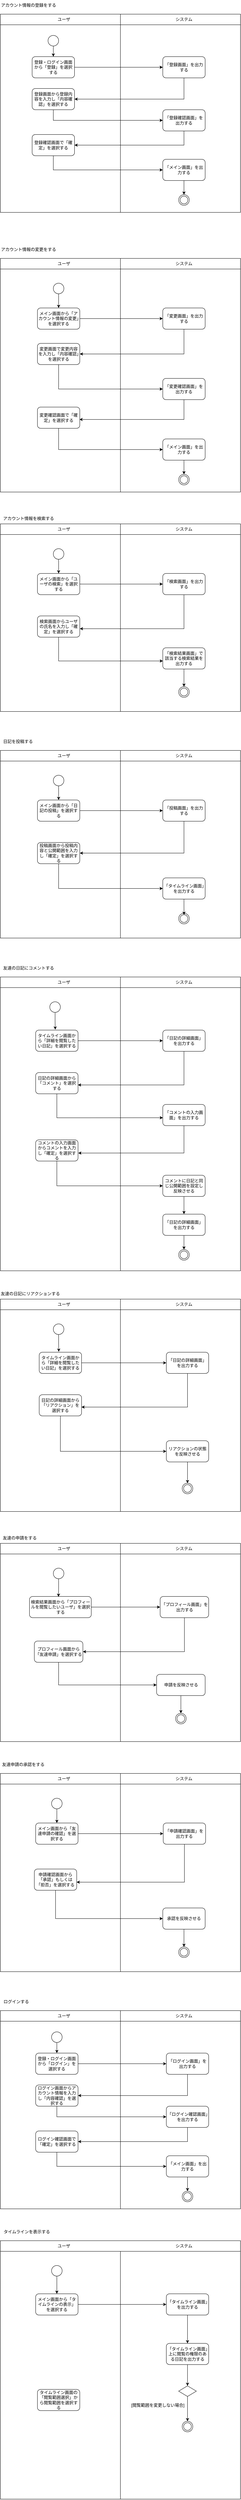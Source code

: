 <mxfile version="22.1.3" type="device">
  <diagram name="ページ1" id="g5oPfI_E8FbVeNWgNm9A">
    <mxGraphModel dx="877" dy="401" grid="1" gridSize="10" guides="1" tooltips="1" connect="1" arrows="1" fold="1" page="1" pageScale="1" pageWidth="827" pageHeight="1169" math="0" shadow="0">
      <root>
        <mxCell id="0" />
        <mxCell id="1" parent="0" />
        <mxCell id="PSyO6vEXMuGOaRVYGU7c-1" value="アカウント情報の登録をする" style="text;html=1;strokeColor=none;fillColor=none;align=center;verticalAlign=middle;whiteSpace=wrap;rounded=0;" parent="1" vertex="1">
          <mxGeometry x="40" y="40" width="160" height="30" as="geometry" />
        </mxCell>
        <mxCell id="PSyO6vEXMuGOaRVYGU7c-2" value="" style="rounded=0;whiteSpace=wrap;html=1;" parent="1" vertex="1">
          <mxGeometry x="40" y="80" width="680" height="560" as="geometry" />
        </mxCell>
        <mxCell id="PSyO6vEXMuGOaRVYGU7c-6" value="" style="rounded=0;whiteSpace=wrap;html=1;" parent="1" vertex="1">
          <mxGeometry x="40" y="80" width="680" height="30" as="geometry" />
        </mxCell>
        <mxCell id="PSyO6vEXMuGOaRVYGU7c-4" value="" style="endArrow=none;html=1;rounded=0;entryX=0.5;entryY=0;entryDx=0;entryDy=0;exitX=0.5;exitY=1;exitDx=0;exitDy=0;" parent="1" source="PSyO6vEXMuGOaRVYGU7c-2" target="PSyO6vEXMuGOaRVYGU7c-2" edge="1">
          <mxGeometry width="50" height="50" relative="1" as="geometry">
            <mxPoint x="360" y="330" as="sourcePoint" />
            <mxPoint x="410" y="280" as="targetPoint" />
          </mxGeometry>
        </mxCell>
        <mxCell id="PSyO6vEXMuGOaRVYGU7c-7" value="ユーザ" style="text;html=1;strokeColor=none;fillColor=none;align=center;verticalAlign=middle;whiteSpace=wrap;rounded=0;" parent="1" vertex="1">
          <mxGeometry x="190" y="80" width="60" height="30" as="geometry" />
        </mxCell>
        <mxCell id="PSyO6vEXMuGOaRVYGU7c-8" value="システム" style="text;html=1;strokeColor=none;fillColor=none;align=center;verticalAlign=middle;whiteSpace=wrap;rounded=0;" parent="1" vertex="1">
          <mxGeometry x="530" y="80" width="60" height="30" as="geometry" />
        </mxCell>
        <mxCell id="PSyO6vEXMuGOaRVYGU7c-11" style="edgeStyle=orthogonalEdgeStyle;rounded=0;orthogonalLoop=1;jettySize=auto;html=1;exitX=0.5;exitY=1;exitDx=0;exitDy=0;" parent="1" source="PSyO6vEXMuGOaRVYGU7c-9" target="PSyO6vEXMuGOaRVYGU7c-10" edge="1">
          <mxGeometry relative="1" as="geometry" />
        </mxCell>
        <mxCell id="PSyO6vEXMuGOaRVYGU7c-9" value="" style="ellipse;whiteSpace=wrap;html=1;aspect=fixed;" parent="1" vertex="1">
          <mxGeometry x="175" y="140" width="30" height="30" as="geometry" />
        </mxCell>
        <mxCell id="PSyO6vEXMuGOaRVYGU7c-14" style="edgeStyle=orthogonalEdgeStyle;rounded=0;orthogonalLoop=1;jettySize=auto;html=1;exitX=1;exitY=0.5;exitDx=0;exitDy=0;" parent="1" source="PSyO6vEXMuGOaRVYGU7c-10" target="PSyO6vEXMuGOaRVYGU7c-13" edge="1">
          <mxGeometry relative="1" as="geometry" />
        </mxCell>
        <mxCell id="PSyO6vEXMuGOaRVYGU7c-10" value="登録・ログイン画面から「登録」を選択する" style="rounded=1;whiteSpace=wrap;html=1;" parent="1" vertex="1">
          <mxGeometry x="130" y="200" width="120" height="60" as="geometry" />
        </mxCell>
        <mxCell id="PSyO6vEXMuGOaRVYGU7c-16" style="edgeStyle=orthogonalEdgeStyle;rounded=0;orthogonalLoop=1;jettySize=auto;html=1;exitX=0.5;exitY=1;exitDx=0;exitDy=0;entryX=1;entryY=0.5;entryDx=0;entryDy=0;" parent="1" source="PSyO6vEXMuGOaRVYGU7c-13" target="PSyO6vEXMuGOaRVYGU7c-15" edge="1">
          <mxGeometry relative="1" as="geometry" />
        </mxCell>
        <mxCell id="PSyO6vEXMuGOaRVYGU7c-13" value="「登録画面」を出力する" style="rounded=1;whiteSpace=wrap;html=1;" parent="1" vertex="1">
          <mxGeometry x="500" y="200" width="120" height="60" as="geometry" />
        </mxCell>
        <mxCell id="PSyO6vEXMuGOaRVYGU7c-18" style="edgeStyle=orthogonalEdgeStyle;rounded=0;orthogonalLoop=1;jettySize=auto;html=1;exitX=0.5;exitY=1;exitDx=0;exitDy=0;" parent="1" source="PSyO6vEXMuGOaRVYGU7c-15" target="PSyO6vEXMuGOaRVYGU7c-17" edge="1">
          <mxGeometry relative="1" as="geometry" />
        </mxCell>
        <mxCell id="PSyO6vEXMuGOaRVYGU7c-15" value="登録画面から登録内容を入力し「内容確認」を選択する" style="rounded=1;whiteSpace=wrap;html=1;" parent="1" vertex="1">
          <mxGeometry x="130" y="290" width="120" height="60" as="geometry" />
        </mxCell>
        <mxCell id="PSyO6vEXMuGOaRVYGU7c-20" style="edgeStyle=orthogonalEdgeStyle;rounded=0;orthogonalLoop=1;jettySize=auto;html=1;exitX=0.5;exitY=1;exitDx=0;exitDy=0;entryX=1;entryY=0.5;entryDx=0;entryDy=0;" parent="1" source="PSyO6vEXMuGOaRVYGU7c-17" target="PSyO6vEXMuGOaRVYGU7c-19" edge="1">
          <mxGeometry relative="1" as="geometry" />
        </mxCell>
        <mxCell id="PSyO6vEXMuGOaRVYGU7c-17" value="「登録確認画面」を出力する" style="rounded=1;whiteSpace=wrap;html=1;" parent="1" vertex="1">
          <mxGeometry x="500" y="350" width="120" height="60" as="geometry" />
        </mxCell>
        <mxCell id="PSyO6vEXMuGOaRVYGU7c-22" style="edgeStyle=orthogonalEdgeStyle;rounded=0;orthogonalLoop=1;jettySize=auto;html=1;exitX=0.5;exitY=1;exitDx=0;exitDy=0;entryX=0;entryY=0.5;entryDx=0;entryDy=0;" parent="1" source="PSyO6vEXMuGOaRVYGU7c-19" target="PSyO6vEXMuGOaRVYGU7c-21" edge="1">
          <mxGeometry relative="1" as="geometry" />
        </mxCell>
        <mxCell id="PSyO6vEXMuGOaRVYGU7c-19" value="登録確認画面で「確定」を選択する" style="rounded=1;whiteSpace=wrap;html=1;" parent="1" vertex="1">
          <mxGeometry x="130" y="420" width="120" height="60" as="geometry" />
        </mxCell>
        <mxCell id="PSyO6vEXMuGOaRVYGU7c-50" style="edgeStyle=orthogonalEdgeStyle;rounded=0;orthogonalLoop=1;jettySize=auto;html=1;exitX=0.5;exitY=1;exitDx=0;exitDy=0;" parent="1" source="PSyO6vEXMuGOaRVYGU7c-21" target="PSyO6vEXMuGOaRVYGU7c-49" edge="1">
          <mxGeometry relative="1" as="geometry" />
        </mxCell>
        <mxCell id="PSyO6vEXMuGOaRVYGU7c-21" value="「メイン画面」を出力する" style="rounded=1;whiteSpace=wrap;html=1;" parent="1" vertex="1">
          <mxGeometry x="500" y="490" width="120" height="60" as="geometry" />
        </mxCell>
        <mxCell id="PSyO6vEXMuGOaRVYGU7c-23" value="アカウント情報の変更をする" style="text;html=1;strokeColor=none;fillColor=none;align=center;verticalAlign=middle;whiteSpace=wrap;rounded=0;" parent="1" vertex="1">
          <mxGeometry x="40" y="730" width="160" height="30" as="geometry" />
        </mxCell>
        <mxCell id="PSyO6vEXMuGOaRVYGU7c-24" value="" style="rounded=0;whiteSpace=wrap;html=1;" parent="1" vertex="1">
          <mxGeometry x="40" y="770" width="680" height="660" as="geometry" />
        </mxCell>
        <mxCell id="PSyO6vEXMuGOaRVYGU7c-25" value="" style="rounded=0;whiteSpace=wrap;html=1;" parent="1" vertex="1">
          <mxGeometry x="40" y="770" width="680" height="30" as="geometry" />
        </mxCell>
        <mxCell id="PSyO6vEXMuGOaRVYGU7c-26" value="" style="endArrow=none;html=1;rounded=0;entryX=0.5;entryY=0;entryDx=0;entryDy=0;exitX=0.5;exitY=1;exitDx=0;exitDy=0;" parent="1" source="PSyO6vEXMuGOaRVYGU7c-24" target="PSyO6vEXMuGOaRVYGU7c-24" edge="1">
          <mxGeometry width="50" height="50" relative="1" as="geometry">
            <mxPoint x="360" y="1020" as="sourcePoint" />
            <mxPoint x="410" y="970" as="targetPoint" />
          </mxGeometry>
        </mxCell>
        <mxCell id="PSyO6vEXMuGOaRVYGU7c-27" value="ユーザ" style="text;html=1;strokeColor=none;fillColor=none;align=center;verticalAlign=middle;whiteSpace=wrap;rounded=0;" parent="1" vertex="1">
          <mxGeometry x="190" y="770" width="60" height="30" as="geometry" />
        </mxCell>
        <mxCell id="PSyO6vEXMuGOaRVYGU7c-28" value="システム" style="text;html=1;strokeColor=none;fillColor=none;align=center;verticalAlign=middle;whiteSpace=wrap;rounded=0;" parent="1" vertex="1">
          <mxGeometry x="530" y="770" width="60" height="30" as="geometry" />
        </mxCell>
        <mxCell id="PSyO6vEXMuGOaRVYGU7c-31" style="edgeStyle=orthogonalEdgeStyle;rounded=0;orthogonalLoop=1;jettySize=auto;html=1;exitX=0.5;exitY=1;exitDx=0;exitDy=0;entryX=0.5;entryY=0;entryDx=0;entryDy=0;" parent="1" source="PSyO6vEXMuGOaRVYGU7c-29" target="PSyO6vEXMuGOaRVYGU7c-30" edge="1">
          <mxGeometry relative="1" as="geometry" />
        </mxCell>
        <mxCell id="PSyO6vEXMuGOaRVYGU7c-29" value="" style="ellipse;whiteSpace=wrap;html=1;aspect=fixed;" parent="1" vertex="1">
          <mxGeometry x="190" y="840" width="30" height="30" as="geometry" />
        </mxCell>
        <mxCell id="PSyO6vEXMuGOaRVYGU7c-33" style="edgeStyle=orthogonalEdgeStyle;rounded=0;orthogonalLoop=1;jettySize=auto;html=1;exitX=1;exitY=0.5;exitDx=0;exitDy=0;" parent="1" source="PSyO6vEXMuGOaRVYGU7c-30" target="PSyO6vEXMuGOaRVYGU7c-32" edge="1">
          <mxGeometry relative="1" as="geometry" />
        </mxCell>
        <mxCell id="PSyO6vEXMuGOaRVYGU7c-30" value="メイン画面から「アカウント情報の変更」を選択する" style="rounded=1;whiteSpace=wrap;html=1;" parent="1" vertex="1">
          <mxGeometry x="145" y="910" width="120" height="60" as="geometry" />
        </mxCell>
        <mxCell id="PSyO6vEXMuGOaRVYGU7c-32" value="「変更画面」を出力する" style="rounded=1;whiteSpace=wrap;html=1;" parent="1" vertex="1">
          <mxGeometry x="500" y="910" width="120" height="60" as="geometry" />
        </mxCell>
        <mxCell id="PSyO6vEXMuGOaRVYGU7c-37" style="edgeStyle=orthogonalEdgeStyle;rounded=0;orthogonalLoop=1;jettySize=auto;html=1;exitX=0.5;exitY=1;exitDx=0;exitDy=0;entryX=0;entryY=0.5;entryDx=0;entryDy=0;" parent="1" source="PSyO6vEXMuGOaRVYGU7c-34" target="PSyO6vEXMuGOaRVYGU7c-36" edge="1">
          <mxGeometry relative="1" as="geometry" />
        </mxCell>
        <mxCell id="PSyO6vEXMuGOaRVYGU7c-34" value="変更画面で変更内容を入力し「内容確認」を選択する" style="rounded=1;whiteSpace=wrap;html=1;" parent="1" vertex="1">
          <mxGeometry x="145" y="1010" width="120" height="60" as="geometry" />
        </mxCell>
        <mxCell id="PSyO6vEXMuGOaRVYGU7c-35" style="edgeStyle=orthogonalEdgeStyle;rounded=0;orthogonalLoop=1;jettySize=auto;html=1;exitX=0.5;exitY=1;exitDx=0;exitDy=0;entryX=1;entryY=0.5;entryDx=0;entryDy=0;" parent="1" source="PSyO6vEXMuGOaRVYGU7c-32" target="PSyO6vEXMuGOaRVYGU7c-34" edge="1">
          <mxGeometry relative="1" as="geometry" />
        </mxCell>
        <mxCell id="PSyO6vEXMuGOaRVYGU7c-36" value="「変更確認画面」を出力する" style="rounded=1;whiteSpace=wrap;html=1;" parent="1" vertex="1">
          <mxGeometry x="500" y="1109" width="120" height="60" as="geometry" />
        </mxCell>
        <mxCell id="PSyO6vEXMuGOaRVYGU7c-41" style="edgeStyle=orthogonalEdgeStyle;rounded=0;orthogonalLoop=1;jettySize=auto;html=1;exitX=0.5;exitY=1;exitDx=0;exitDy=0;entryX=0;entryY=0.5;entryDx=0;entryDy=0;" parent="1" source="PSyO6vEXMuGOaRVYGU7c-38" target="PSyO6vEXMuGOaRVYGU7c-40" edge="1">
          <mxGeometry relative="1" as="geometry" />
        </mxCell>
        <mxCell id="PSyO6vEXMuGOaRVYGU7c-38" value="変更確認画面で「確定」を選択する" style="rounded=1;whiteSpace=wrap;html=1;" parent="1" vertex="1">
          <mxGeometry x="145" y="1190" width="120" height="60" as="geometry" />
        </mxCell>
        <mxCell id="PSyO6vEXMuGOaRVYGU7c-39" style="edgeStyle=orthogonalEdgeStyle;rounded=0;orthogonalLoop=1;jettySize=auto;html=1;exitX=0.5;exitY=1;exitDx=0;exitDy=0;entryX=0.992;entryY=0.584;entryDx=0;entryDy=0;entryPerimeter=0;" parent="1" source="PSyO6vEXMuGOaRVYGU7c-36" target="PSyO6vEXMuGOaRVYGU7c-38" edge="1">
          <mxGeometry relative="1" as="geometry" />
        </mxCell>
        <mxCell id="PSyO6vEXMuGOaRVYGU7c-52" style="edgeStyle=orthogonalEdgeStyle;rounded=0;orthogonalLoop=1;jettySize=auto;html=1;exitX=0.5;exitY=1;exitDx=0;exitDy=0;entryX=0.5;entryY=0;entryDx=0;entryDy=0;" parent="1" source="PSyO6vEXMuGOaRVYGU7c-40" target="PSyO6vEXMuGOaRVYGU7c-51" edge="1">
          <mxGeometry relative="1" as="geometry" />
        </mxCell>
        <mxCell id="PSyO6vEXMuGOaRVYGU7c-40" value="「メイン画面」を出力する" style="rounded=1;whiteSpace=wrap;html=1;" parent="1" vertex="1">
          <mxGeometry x="500" y="1280" width="120" height="60" as="geometry" />
        </mxCell>
        <mxCell id="PSyO6vEXMuGOaRVYGU7c-42" value="" style="rounded=0;whiteSpace=wrap;html=1;" parent="1" vertex="1">
          <mxGeometry x="40" y="1520" width="680" height="530" as="geometry" />
        </mxCell>
        <mxCell id="PSyO6vEXMuGOaRVYGU7c-43" value="" style="rounded=0;whiteSpace=wrap;html=1;" parent="1" vertex="1">
          <mxGeometry x="40" y="1520" width="680" height="30" as="geometry" />
        </mxCell>
        <mxCell id="PSyO6vEXMuGOaRVYGU7c-44" value="" style="endArrow=none;html=1;rounded=0;entryX=0.5;entryY=0;entryDx=0;entryDy=0;exitX=0.5;exitY=1;exitDx=0;exitDy=0;" parent="1" source="PSyO6vEXMuGOaRVYGU7c-42" target="PSyO6vEXMuGOaRVYGU7c-42" edge="1">
          <mxGeometry width="50" height="50" relative="1" as="geometry">
            <mxPoint x="360" y="1770" as="sourcePoint" />
            <mxPoint x="410" y="1720" as="targetPoint" />
          </mxGeometry>
        </mxCell>
        <mxCell id="PSyO6vEXMuGOaRVYGU7c-45" value="ユーザ" style="text;html=1;strokeColor=none;fillColor=none;align=center;verticalAlign=middle;whiteSpace=wrap;rounded=0;" parent="1" vertex="1">
          <mxGeometry x="190" y="1520" width="60" height="30" as="geometry" />
        </mxCell>
        <mxCell id="PSyO6vEXMuGOaRVYGU7c-46" value="システム" style="text;html=1;strokeColor=none;fillColor=none;align=center;verticalAlign=middle;whiteSpace=wrap;rounded=0;" parent="1" vertex="1">
          <mxGeometry x="530" y="1520" width="60" height="30" as="geometry" />
        </mxCell>
        <mxCell id="PSyO6vEXMuGOaRVYGU7c-47" value="アカウント情報を検索する" style="text;html=1;strokeColor=none;fillColor=none;align=center;verticalAlign=middle;whiteSpace=wrap;rounded=0;" parent="1" vertex="1">
          <mxGeometry x="40" y="1490" width="160" height="30" as="geometry" />
        </mxCell>
        <mxCell id="PSyO6vEXMuGOaRVYGU7c-54" style="edgeStyle=orthogonalEdgeStyle;rounded=0;orthogonalLoop=1;jettySize=auto;html=1;exitX=0.5;exitY=1;exitDx=0;exitDy=0;" parent="1" source="PSyO6vEXMuGOaRVYGU7c-48" target="PSyO6vEXMuGOaRVYGU7c-53" edge="1">
          <mxGeometry relative="1" as="geometry" />
        </mxCell>
        <mxCell id="PSyO6vEXMuGOaRVYGU7c-48" value="" style="ellipse;whiteSpace=wrap;html=1;aspect=fixed;" parent="1" vertex="1">
          <mxGeometry x="190" y="1590" width="30" height="30" as="geometry" />
        </mxCell>
        <mxCell id="PSyO6vEXMuGOaRVYGU7c-49" value="" style="ellipse;html=1;shape=endState;" parent="1" vertex="1">
          <mxGeometry x="545" y="590" width="30" height="30" as="geometry" />
        </mxCell>
        <mxCell id="PSyO6vEXMuGOaRVYGU7c-51" value="" style="ellipse;html=1;shape=endState;" parent="1" vertex="1">
          <mxGeometry x="545" y="1380" width="30" height="30" as="geometry" />
        </mxCell>
        <mxCell id="PSyO6vEXMuGOaRVYGU7c-56" style="edgeStyle=orthogonalEdgeStyle;rounded=0;orthogonalLoop=1;jettySize=auto;html=1;exitX=1;exitY=0.5;exitDx=0;exitDy=0;" parent="1" source="PSyO6vEXMuGOaRVYGU7c-53" target="PSyO6vEXMuGOaRVYGU7c-55" edge="1">
          <mxGeometry relative="1" as="geometry" />
        </mxCell>
        <mxCell id="PSyO6vEXMuGOaRVYGU7c-53" value="メイン画面から「ユーザの検索」を選択する" style="rounded=1;whiteSpace=wrap;html=1;" parent="1" vertex="1">
          <mxGeometry x="145" y="1660" width="120" height="60" as="geometry" />
        </mxCell>
        <mxCell id="PSyO6vEXMuGOaRVYGU7c-55" value="「検索画面」を出力する" style="rounded=1;whiteSpace=wrap;html=1;" parent="1" vertex="1">
          <mxGeometry x="500" y="1660" width="120" height="60" as="geometry" />
        </mxCell>
        <mxCell id="PSyO6vEXMuGOaRVYGU7c-57" value="検索画面からユーザの氏名を入力し「確定」を選択する" style="rounded=1;whiteSpace=wrap;html=1;" parent="1" vertex="1">
          <mxGeometry x="145" y="1780" width="120" height="60" as="geometry" />
        </mxCell>
        <mxCell id="PSyO6vEXMuGOaRVYGU7c-58" style="edgeStyle=orthogonalEdgeStyle;rounded=0;orthogonalLoop=1;jettySize=auto;html=1;exitX=0.5;exitY=1;exitDx=0;exitDy=0;entryX=1.001;entryY=0.602;entryDx=0;entryDy=0;entryPerimeter=0;" parent="1" source="PSyO6vEXMuGOaRVYGU7c-55" target="PSyO6vEXMuGOaRVYGU7c-57" edge="1">
          <mxGeometry relative="1" as="geometry" />
        </mxCell>
        <mxCell id="PSyO6vEXMuGOaRVYGU7c-63" style="edgeStyle=orthogonalEdgeStyle;rounded=0;orthogonalLoop=1;jettySize=auto;html=1;exitX=0.5;exitY=1;exitDx=0;exitDy=0;entryX=0.5;entryY=0;entryDx=0;entryDy=0;" parent="1" source="PSyO6vEXMuGOaRVYGU7c-59" target="PSyO6vEXMuGOaRVYGU7c-62" edge="1">
          <mxGeometry relative="1" as="geometry" />
        </mxCell>
        <mxCell id="PSyO6vEXMuGOaRVYGU7c-59" value="「検索結果画面」で該当する検索結果を出力する" style="rounded=1;whiteSpace=wrap;html=1;" parent="1" vertex="1">
          <mxGeometry x="500" y="1870" width="120" height="60" as="geometry" />
        </mxCell>
        <mxCell id="PSyO6vEXMuGOaRVYGU7c-60" style="edgeStyle=orthogonalEdgeStyle;rounded=0;orthogonalLoop=1;jettySize=auto;html=1;exitX=0.5;exitY=1;exitDx=0;exitDy=0;entryX=0.003;entryY=0.621;entryDx=0;entryDy=0;entryPerimeter=0;" parent="1" source="PSyO6vEXMuGOaRVYGU7c-57" target="PSyO6vEXMuGOaRVYGU7c-59" edge="1">
          <mxGeometry relative="1" as="geometry" />
        </mxCell>
        <mxCell id="PSyO6vEXMuGOaRVYGU7c-62" value="" style="ellipse;html=1;shape=endState;" parent="1" vertex="1">
          <mxGeometry x="545" y="1980" width="30" height="30" as="geometry" />
        </mxCell>
        <mxCell id="PSyO6vEXMuGOaRVYGU7c-64" value="日記を投稿する" style="text;html=1;strokeColor=none;fillColor=none;align=center;verticalAlign=middle;whiteSpace=wrap;rounded=0;" parent="1" vertex="1">
          <mxGeometry x="40" y="2120" width="100" height="30" as="geometry" />
        </mxCell>
        <mxCell id="PSyO6vEXMuGOaRVYGU7c-65" value="" style="rounded=0;whiteSpace=wrap;html=1;" parent="1" vertex="1">
          <mxGeometry x="40" y="2160" width="680" height="530" as="geometry" />
        </mxCell>
        <mxCell id="PSyO6vEXMuGOaRVYGU7c-66" value="" style="rounded=0;whiteSpace=wrap;html=1;" parent="1" vertex="1">
          <mxGeometry x="40" y="2160" width="680" height="30" as="geometry" />
        </mxCell>
        <mxCell id="PSyO6vEXMuGOaRVYGU7c-67" value="" style="endArrow=none;html=1;rounded=0;entryX=0.5;entryY=0;entryDx=0;entryDy=0;exitX=0.5;exitY=1;exitDx=0;exitDy=0;" parent="1" source="PSyO6vEXMuGOaRVYGU7c-65" target="PSyO6vEXMuGOaRVYGU7c-65" edge="1">
          <mxGeometry width="50" height="50" relative="1" as="geometry">
            <mxPoint x="360" y="2410" as="sourcePoint" />
            <mxPoint x="410" y="2360" as="targetPoint" />
          </mxGeometry>
        </mxCell>
        <mxCell id="PSyO6vEXMuGOaRVYGU7c-68" value="ユーザ" style="text;html=1;strokeColor=none;fillColor=none;align=center;verticalAlign=middle;whiteSpace=wrap;rounded=0;" parent="1" vertex="1">
          <mxGeometry x="190" y="2160" width="60" height="30" as="geometry" />
        </mxCell>
        <mxCell id="PSyO6vEXMuGOaRVYGU7c-69" value="システム" style="text;html=1;strokeColor=none;fillColor=none;align=center;verticalAlign=middle;whiteSpace=wrap;rounded=0;" parent="1" vertex="1">
          <mxGeometry x="530" y="2160" width="60" height="30" as="geometry" />
        </mxCell>
        <mxCell id="PSyO6vEXMuGOaRVYGU7c-72" style="edgeStyle=orthogonalEdgeStyle;rounded=0;orthogonalLoop=1;jettySize=auto;html=1;exitX=0.5;exitY=1;exitDx=0;exitDy=0;" parent="1" source="PSyO6vEXMuGOaRVYGU7c-70" target="PSyO6vEXMuGOaRVYGU7c-71" edge="1">
          <mxGeometry relative="1" as="geometry" />
        </mxCell>
        <mxCell id="PSyO6vEXMuGOaRVYGU7c-70" value="" style="ellipse;whiteSpace=wrap;html=1;aspect=fixed;" parent="1" vertex="1">
          <mxGeometry x="190" y="2230" width="30" height="30" as="geometry" />
        </mxCell>
        <mxCell id="PSyO6vEXMuGOaRVYGU7c-74" style="edgeStyle=orthogonalEdgeStyle;rounded=0;orthogonalLoop=1;jettySize=auto;html=1;exitX=1;exitY=0.5;exitDx=0;exitDy=0;" parent="1" source="PSyO6vEXMuGOaRVYGU7c-71" target="PSyO6vEXMuGOaRVYGU7c-73" edge="1">
          <mxGeometry relative="1" as="geometry" />
        </mxCell>
        <mxCell id="PSyO6vEXMuGOaRVYGU7c-71" value="メイン画面から「日記の投稿」を選択する" style="rounded=1;whiteSpace=wrap;html=1;" parent="1" vertex="1">
          <mxGeometry x="145" y="2300" width="120" height="60" as="geometry" />
        </mxCell>
        <mxCell id="PSyO6vEXMuGOaRVYGU7c-77" style="edgeStyle=orthogonalEdgeStyle;rounded=0;orthogonalLoop=1;jettySize=auto;html=1;exitX=0.5;exitY=1;exitDx=0;exitDy=0;entryX=1;entryY=0.5;entryDx=0;entryDy=0;" parent="1" source="PSyO6vEXMuGOaRVYGU7c-73" target="PSyO6vEXMuGOaRVYGU7c-75" edge="1">
          <mxGeometry relative="1" as="geometry" />
        </mxCell>
        <mxCell id="PSyO6vEXMuGOaRVYGU7c-73" value="「投稿画面」を出力する" style="rounded=1;whiteSpace=wrap;html=1;" parent="1" vertex="1">
          <mxGeometry x="500" y="2300" width="120" height="60" as="geometry" />
        </mxCell>
        <mxCell id="PSyO6vEXMuGOaRVYGU7c-78" style="edgeStyle=orthogonalEdgeStyle;rounded=0;orthogonalLoop=1;jettySize=auto;html=1;exitX=0.5;exitY=1;exitDx=0;exitDy=0;entryX=0;entryY=0.5;entryDx=0;entryDy=0;" parent="1" source="PSyO6vEXMuGOaRVYGU7c-75" target="PSyO6vEXMuGOaRVYGU7c-76" edge="1">
          <mxGeometry relative="1" as="geometry" />
        </mxCell>
        <mxCell id="PSyO6vEXMuGOaRVYGU7c-75" value="投稿画面から投稿内容と公開範囲を入力し「確定」を選択する" style="rounded=1;whiteSpace=wrap;html=1;" parent="1" vertex="1">
          <mxGeometry x="145" y="2420" width="120" height="60" as="geometry" />
        </mxCell>
        <mxCell id="PSyO6vEXMuGOaRVYGU7c-76" value="「タイムライン画面」を出力する" style="rounded=1;whiteSpace=wrap;html=1;" parent="1" vertex="1">
          <mxGeometry x="500" y="2520" width="120" height="60" as="geometry" />
        </mxCell>
        <mxCell id="PSyO6vEXMuGOaRVYGU7c-79" value="" style="ellipse;html=1;shape=endState;" parent="1" vertex="1">
          <mxGeometry x="545" y="2620" width="30" height="30" as="geometry" />
        </mxCell>
        <mxCell id="PSyO6vEXMuGOaRVYGU7c-80" style="edgeStyle=orthogonalEdgeStyle;rounded=0;orthogonalLoop=1;jettySize=auto;html=1;exitX=0.5;exitY=1;exitDx=0;exitDy=0;entryX=0.506;entryY=0.151;entryDx=0;entryDy=0;entryPerimeter=0;" parent="1" source="PSyO6vEXMuGOaRVYGU7c-76" target="PSyO6vEXMuGOaRVYGU7c-79" edge="1">
          <mxGeometry relative="1" as="geometry" />
        </mxCell>
        <mxCell id="PSyO6vEXMuGOaRVYGU7c-81" value="友達の日記にコメントする" style="text;html=1;strokeColor=none;fillColor=none;align=center;verticalAlign=middle;whiteSpace=wrap;rounded=0;" parent="1" vertex="1">
          <mxGeometry x="40" y="2760" width="160" height="30" as="geometry" />
        </mxCell>
        <mxCell id="PSyO6vEXMuGOaRVYGU7c-86" value="" style="rounded=0;whiteSpace=wrap;html=1;" parent="1" vertex="1">
          <mxGeometry x="40" y="2800" width="680" height="830" as="geometry" />
        </mxCell>
        <mxCell id="PSyO6vEXMuGOaRVYGU7c-87" value="" style="rounded=0;whiteSpace=wrap;html=1;" parent="1" vertex="1">
          <mxGeometry x="40" y="2800" width="680" height="30" as="geometry" />
        </mxCell>
        <mxCell id="PSyO6vEXMuGOaRVYGU7c-88" value="" style="endArrow=none;html=1;rounded=0;entryX=0.5;entryY=0;entryDx=0;entryDy=0;exitX=0.5;exitY=1;exitDx=0;exitDy=0;" parent="1" source="PSyO6vEXMuGOaRVYGU7c-86" target="PSyO6vEXMuGOaRVYGU7c-86" edge="1">
          <mxGeometry width="50" height="50" relative="1" as="geometry">
            <mxPoint x="360" y="3050" as="sourcePoint" />
            <mxPoint x="410" y="3000" as="targetPoint" />
          </mxGeometry>
        </mxCell>
        <mxCell id="PSyO6vEXMuGOaRVYGU7c-89" value="ユーザ" style="text;html=1;strokeColor=none;fillColor=none;align=center;verticalAlign=middle;whiteSpace=wrap;rounded=0;" parent="1" vertex="1">
          <mxGeometry x="190" y="2800" width="60" height="30" as="geometry" />
        </mxCell>
        <mxCell id="PSyO6vEXMuGOaRVYGU7c-90" value="システム" style="text;html=1;strokeColor=none;fillColor=none;align=center;verticalAlign=middle;whiteSpace=wrap;rounded=0;" parent="1" vertex="1">
          <mxGeometry x="530" y="2800" width="60" height="30" as="geometry" />
        </mxCell>
        <mxCell id="PSyO6vEXMuGOaRVYGU7c-91" value="" style="ellipse;whiteSpace=wrap;html=1;aspect=fixed;" parent="1" vertex="1">
          <mxGeometry x="180" y="2870" width="30" height="30" as="geometry" />
        </mxCell>
        <mxCell id="PSyO6vEXMuGOaRVYGU7c-94" style="edgeStyle=orthogonalEdgeStyle;rounded=0;orthogonalLoop=1;jettySize=auto;html=1;exitX=1;exitY=0.5;exitDx=0;exitDy=0;" parent="1" source="PSyO6vEXMuGOaRVYGU7c-92" target="PSyO6vEXMuGOaRVYGU7c-93" edge="1">
          <mxGeometry relative="1" as="geometry" />
        </mxCell>
        <mxCell id="PSyO6vEXMuGOaRVYGU7c-92" value="タイムライン画面から「詳細を閲覧したい日記」を選択する" style="rounded=1;whiteSpace=wrap;html=1;" parent="1" vertex="1">
          <mxGeometry x="140" y="2950" width="120" height="60" as="geometry" />
        </mxCell>
        <mxCell id="PSyO6vEXMuGOaRVYGU7c-93" value="「日記の詳細画面」を出力する" style="rounded=1;whiteSpace=wrap;html=1;" parent="1" vertex="1">
          <mxGeometry x="500" y="2950" width="120" height="60" as="geometry" />
        </mxCell>
        <mxCell id="PSyO6vEXMuGOaRVYGU7c-95" value="日記の詳細画面から「コメント」を選択する" style="rounded=1;whiteSpace=wrap;html=1;" parent="1" vertex="1">
          <mxGeometry x="140" y="3070" width="120" height="60" as="geometry" />
        </mxCell>
        <mxCell id="PSyO6vEXMuGOaRVYGU7c-96" style="edgeStyle=orthogonalEdgeStyle;rounded=0;orthogonalLoop=1;jettySize=auto;html=1;exitX=0.5;exitY=1;exitDx=0;exitDy=0;entryX=0.998;entryY=0.583;entryDx=0;entryDy=0;entryPerimeter=0;" parent="1" source="PSyO6vEXMuGOaRVYGU7c-93" target="PSyO6vEXMuGOaRVYGU7c-95" edge="1">
          <mxGeometry relative="1" as="geometry" />
        </mxCell>
        <mxCell id="PSyO6vEXMuGOaRVYGU7c-97" value="「コメントの入力画面」を出力する" style="rounded=1;whiteSpace=wrap;html=1;" parent="1" vertex="1">
          <mxGeometry x="500" y="3160" width="120" height="60" as="geometry" />
        </mxCell>
        <mxCell id="PSyO6vEXMuGOaRVYGU7c-98" style="edgeStyle=orthogonalEdgeStyle;rounded=0;orthogonalLoop=1;jettySize=auto;html=1;exitX=0.5;exitY=1;exitDx=0;exitDy=0;entryX=0.003;entryY=0.628;entryDx=0;entryDy=0;entryPerimeter=0;" parent="1" source="PSyO6vEXMuGOaRVYGU7c-95" target="PSyO6vEXMuGOaRVYGU7c-97" edge="1">
          <mxGeometry relative="1" as="geometry" />
        </mxCell>
        <mxCell id="PSyO6vEXMuGOaRVYGU7c-103" style="edgeStyle=orthogonalEdgeStyle;rounded=0;orthogonalLoop=1;jettySize=auto;html=1;exitX=0.5;exitY=1;exitDx=0;exitDy=0;entryX=0;entryY=0.5;entryDx=0;entryDy=0;" parent="1" source="PSyO6vEXMuGOaRVYGU7c-99" target="PSyO6vEXMuGOaRVYGU7c-101" edge="1">
          <mxGeometry relative="1" as="geometry" />
        </mxCell>
        <mxCell id="PSyO6vEXMuGOaRVYGU7c-99" value="コメントの入力画面からコメントを入力し「確定」を選択する" style="rounded=1;whiteSpace=wrap;html=1;" parent="1" vertex="1">
          <mxGeometry x="140" y="3260" width="120" height="60" as="geometry" />
        </mxCell>
        <mxCell id="PSyO6vEXMuGOaRVYGU7c-100" style="edgeStyle=orthogonalEdgeStyle;rounded=0;orthogonalLoop=1;jettySize=auto;html=1;exitX=0.5;exitY=1;exitDx=0;exitDy=0;entryX=1.005;entryY=0.622;entryDx=0;entryDy=0;entryPerimeter=0;" parent="1" source="PSyO6vEXMuGOaRVYGU7c-97" target="PSyO6vEXMuGOaRVYGU7c-99" edge="1">
          <mxGeometry relative="1" as="geometry" />
        </mxCell>
        <mxCell id="PSyO6vEXMuGOaRVYGU7c-104" style="edgeStyle=orthogonalEdgeStyle;rounded=0;orthogonalLoop=1;jettySize=auto;html=1;exitX=0.5;exitY=1;exitDx=0;exitDy=0;entryX=0.5;entryY=0;entryDx=0;entryDy=0;" parent="1" source="PSyO6vEXMuGOaRVYGU7c-101" target="PSyO6vEXMuGOaRVYGU7c-102" edge="1">
          <mxGeometry relative="1" as="geometry" />
        </mxCell>
        <mxCell id="PSyO6vEXMuGOaRVYGU7c-101" value="コメントに日記と同じ公開範囲を設定し反映させる" style="rounded=1;whiteSpace=wrap;html=1;" parent="1" vertex="1">
          <mxGeometry x="500" y="3360" width="120" height="60" as="geometry" />
        </mxCell>
        <mxCell id="PSyO6vEXMuGOaRVYGU7c-106" style="edgeStyle=orthogonalEdgeStyle;rounded=0;orthogonalLoop=1;jettySize=auto;html=1;exitX=0.5;exitY=1;exitDx=0;exitDy=0;entryX=0.5;entryY=0;entryDx=0;entryDy=0;" parent="1" source="PSyO6vEXMuGOaRVYGU7c-102" target="PSyO6vEXMuGOaRVYGU7c-105" edge="1">
          <mxGeometry relative="1" as="geometry" />
        </mxCell>
        <mxCell id="PSyO6vEXMuGOaRVYGU7c-102" value="「日記の詳細画面」を出力する" style="rounded=1;whiteSpace=wrap;html=1;" parent="1" vertex="1">
          <mxGeometry x="500" y="3470" width="120" height="60" as="geometry" />
        </mxCell>
        <mxCell id="PSyO6vEXMuGOaRVYGU7c-105" value="" style="ellipse;html=1;shape=endState;" parent="1" vertex="1">
          <mxGeometry x="545" y="3570" width="30" height="30" as="geometry" />
        </mxCell>
        <mxCell id="PSyO6vEXMuGOaRVYGU7c-107" value="友達の日記にリアクションする" style="text;html=1;strokeColor=none;fillColor=none;align=center;verticalAlign=middle;whiteSpace=wrap;rounded=0;" parent="1" vertex="1">
          <mxGeometry x="40" y="3680" width="170" height="30" as="geometry" />
        </mxCell>
        <mxCell id="PSyO6vEXMuGOaRVYGU7c-108" value="" style="rounded=0;whiteSpace=wrap;html=1;" parent="1" vertex="1">
          <mxGeometry x="40" y="3710" width="680" height="600" as="geometry" />
        </mxCell>
        <mxCell id="PSyO6vEXMuGOaRVYGU7c-109" value="" style="rounded=0;whiteSpace=wrap;html=1;" parent="1" vertex="1">
          <mxGeometry x="40" y="3710" width="680" height="30" as="geometry" />
        </mxCell>
        <mxCell id="PSyO6vEXMuGOaRVYGU7c-110" value="" style="endArrow=none;html=1;rounded=0;entryX=0.5;entryY=0;entryDx=0;entryDy=0;exitX=0.5;exitY=1;exitDx=0;exitDy=0;" parent="1" source="PSyO6vEXMuGOaRVYGU7c-108" target="PSyO6vEXMuGOaRVYGU7c-108" edge="1">
          <mxGeometry width="50" height="50" relative="1" as="geometry">
            <mxPoint x="360" y="3970" as="sourcePoint" />
            <mxPoint x="410" y="3920" as="targetPoint" />
          </mxGeometry>
        </mxCell>
        <mxCell id="PSyO6vEXMuGOaRVYGU7c-111" value="ユーザ" style="text;html=1;strokeColor=none;fillColor=none;align=center;verticalAlign=middle;whiteSpace=wrap;rounded=0;" parent="1" vertex="1">
          <mxGeometry x="190" y="3710" width="60" height="30" as="geometry" />
        </mxCell>
        <mxCell id="PSyO6vEXMuGOaRVYGU7c-112" value="システム" style="text;html=1;strokeColor=none;fillColor=none;align=center;verticalAlign=middle;whiteSpace=wrap;rounded=0;" parent="1" vertex="1">
          <mxGeometry x="530" y="3710" width="60" height="30" as="geometry" />
        </mxCell>
        <mxCell id="PSyO6vEXMuGOaRVYGU7c-113" style="edgeStyle=orthogonalEdgeStyle;rounded=0;orthogonalLoop=1;jettySize=auto;html=1;exitX=0.5;exitY=1;exitDx=0;exitDy=0;entryX=0.462;entryY=-0.022;entryDx=0;entryDy=0;entryPerimeter=0;" parent="1" source="PSyO6vEXMuGOaRVYGU7c-91" target="PSyO6vEXMuGOaRVYGU7c-92" edge="1">
          <mxGeometry relative="1" as="geometry" />
        </mxCell>
        <mxCell id="PSyO6vEXMuGOaRVYGU7c-115" value="" style="ellipse;whiteSpace=wrap;html=1;aspect=fixed;" parent="1" vertex="1">
          <mxGeometry x="190" y="3780" width="30" height="30" as="geometry" />
        </mxCell>
        <mxCell id="PSyO6vEXMuGOaRVYGU7c-116" style="edgeStyle=orthogonalEdgeStyle;rounded=0;orthogonalLoop=1;jettySize=auto;html=1;exitX=1;exitY=0.5;exitDx=0;exitDy=0;" parent="1" source="PSyO6vEXMuGOaRVYGU7c-117" target="PSyO6vEXMuGOaRVYGU7c-118" edge="1">
          <mxGeometry relative="1" as="geometry" />
        </mxCell>
        <mxCell id="PSyO6vEXMuGOaRVYGU7c-117" value="タイムライン画面から「詳細を閲覧したい日記」を選択する" style="rounded=1;whiteSpace=wrap;html=1;" parent="1" vertex="1">
          <mxGeometry x="150" y="3860" width="120" height="60" as="geometry" />
        </mxCell>
        <mxCell id="PSyO6vEXMuGOaRVYGU7c-118" value="「日記の詳細画面」を出力する" style="rounded=1;whiteSpace=wrap;html=1;" parent="1" vertex="1">
          <mxGeometry x="510" y="3860" width="120" height="60" as="geometry" />
        </mxCell>
        <mxCell id="PSyO6vEXMuGOaRVYGU7c-123" style="edgeStyle=orthogonalEdgeStyle;rounded=0;orthogonalLoop=1;jettySize=auto;html=1;exitX=0.5;exitY=1;exitDx=0;exitDy=0;entryX=0;entryY=0.5;entryDx=0;entryDy=0;" parent="1" source="PSyO6vEXMuGOaRVYGU7c-119" target="PSyO6vEXMuGOaRVYGU7c-122" edge="1">
          <mxGeometry relative="1" as="geometry" />
        </mxCell>
        <mxCell id="PSyO6vEXMuGOaRVYGU7c-119" value="日記の詳細画面から「リアクション」を選択する" style="rounded=1;whiteSpace=wrap;html=1;" parent="1" vertex="1">
          <mxGeometry x="150" y="3980" width="120" height="60" as="geometry" />
        </mxCell>
        <mxCell id="PSyO6vEXMuGOaRVYGU7c-120" style="edgeStyle=orthogonalEdgeStyle;rounded=0;orthogonalLoop=1;jettySize=auto;html=1;exitX=0.5;exitY=1;exitDx=0;exitDy=0;entryX=0.998;entryY=0.583;entryDx=0;entryDy=0;entryPerimeter=0;" parent="1" source="PSyO6vEXMuGOaRVYGU7c-118" target="PSyO6vEXMuGOaRVYGU7c-119" edge="1">
          <mxGeometry relative="1" as="geometry" />
        </mxCell>
        <mxCell id="PSyO6vEXMuGOaRVYGU7c-121" style="edgeStyle=orthogonalEdgeStyle;rounded=0;orthogonalLoop=1;jettySize=auto;html=1;exitX=0.5;exitY=1;exitDx=0;exitDy=0;entryX=0.462;entryY=-0.022;entryDx=0;entryDy=0;entryPerimeter=0;" parent="1" source="PSyO6vEXMuGOaRVYGU7c-115" target="PSyO6vEXMuGOaRVYGU7c-117" edge="1">
          <mxGeometry relative="1" as="geometry" />
        </mxCell>
        <mxCell id="PSyO6vEXMuGOaRVYGU7c-125" style="edgeStyle=orthogonalEdgeStyle;rounded=0;orthogonalLoop=1;jettySize=auto;html=1;exitX=0.5;exitY=1;exitDx=0;exitDy=0;entryX=0.5;entryY=0;entryDx=0;entryDy=0;" parent="1" source="PSyO6vEXMuGOaRVYGU7c-122" target="PSyO6vEXMuGOaRVYGU7c-124" edge="1">
          <mxGeometry relative="1" as="geometry" />
        </mxCell>
        <mxCell id="PSyO6vEXMuGOaRVYGU7c-122" value="リアクションの状態を反映させる" style="rounded=1;whiteSpace=wrap;html=1;" parent="1" vertex="1">
          <mxGeometry x="510" y="4110" width="120" height="60" as="geometry" />
        </mxCell>
        <mxCell id="PSyO6vEXMuGOaRVYGU7c-124" value="" style="ellipse;html=1;shape=endState;" parent="1" vertex="1">
          <mxGeometry x="555" y="4230" width="30" height="30" as="geometry" />
        </mxCell>
        <mxCell id="PSyO6vEXMuGOaRVYGU7c-126" value="友達の申請をする" style="text;html=1;strokeColor=none;fillColor=none;align=center;verticalAlign=middle;whiteSpace=wrap;rounded=0;" parent="1" vertex="1">
          <mxGeometry x="40" y="4370" width="110" height="30" as="geometry" />
        </mxCell>
        <mxCell id="PSyO6vEXMuGOaRVYGU7c-127" value="" style="rounded=0;whiteSpace=wrap;html=1;" parent="1" vertex="1">
          <mxGeometry x="40" y="4400" width="680" height="560" as="geometry" />
        </mxCell>
        <mxCell id="PSyO6vEXMuGOaRVYGU7c-128" value="" style="rounded=0;whiteSpace=wrap;html=1;" parent="1" vertex="1">
          <mxGeometry x="40" y="4400" width="680" height="30" as="geometry" />
        </mxCell>
        <mxCell id="PSyO6vEXMuGOaRVYGU7c-129" value="" style="endArrow=none;html=1;rounded=0;entryX=0.5;entryY=0;entryDx=0;entryDy=0;exitX=0.5;exitY=1;exitDx=0;exitDy=0;" parent="1" source="PSyO6vEXMuGOaRVYGU7c-127" target="PSyO6vEXMuGOaRVYGU7c-127" edge="1">
          <mxGeometry width="50" height="50" relative="1" as="geometry">
            <mxPoint x="360" y="4660" as="sourcePoint" />
            <mxPoint x="410" y="4610" as="targetPoint" />
          </mxGeometry>
        </mxCell>
        <mxCell id="PSyO6vEXMuGOaRVYGU7c-130" value="ユーザ" style="text;html=1;strokeColor=none;fillColor=none;align=center;verticalAlign=middle;whiteSpace=wrap;rounded=0;" parent="1" vertex="1">
          <mxGeometry x="190" y="4400" width="60" height="30" as="geometry" />
        </mxCell>
        <mxCell id="PSyO6vEXMuGOaRVYGU7c-131" value="システム" style="text;html=1;strokeColor=none;fillColor=none;align=center;verticalAlign=middle;whiteSpace=wrap;rounded=0;" parent="1" vertex="1">
          <mxGeometry x="530" y="4400" width="60" height="30" as="geometry" />
        </mxCell>
        <mxCell id="PSyO6vEXMuGOaRVYGU7c-132" value="" style="ellipse;whiteSpace=wrap;html=1;aspect=fixed;" parent="1" vertex="1">
          <mxGeometry x="190" y="4470" width="30" height="30" as="geometry" />
        </mxCell>
        <mxCell id="PSyO6vEXMuGOaRVYGU7c-138" style="edgeStyle=orthogonalEdgeStyle;rounded=0;orthogonalLoop=1;jettySize=auto;html=1;exitX=1;exitY=0.5;exitDx=0;exitDy=0;" parent="1" source="PSyO6vEXMuGOaRVYGU7c-133" target="PSyO6vEXMuGOaRVYGU7c-137" edge="1">
          <mxGeometry relative="1" as="geometry" />
        </mxCell>
        <mxCell id="PSyO6vEXMuGOaRVYGU7c-133" value="検索結果画面から「プロフィールを閲覧したいユーザ」を選択する" style="rounded=1;whiteSpace=wrap;html=1;" parent="1" vertex="1">
          <mxGeometry x="122.5" y="4550" width="175" height="60" as="geometry" />
        </mxCell>
        <mxCell id="PSyO6vEXMuGOaRVYGU7c-136" style="edgeStyle=orthogonalEdgeStyle;rounded=0;orthogonalLoop=1;jettySize=auto;html=1;exitX=0.5;exitY=1;exitDx=0;exitDy=0;entryX=0.469;entryY=0.016;entryDx=0;entryDy=0;entryPerimeter=0;" parent="1" source="PSyO6vEXMuGOaRVYGU7c-132" target="PSyO6vEXMuGOaRVYGU7c-133" edge="1">
          <mxGeometry relative="1" as="geometry" />
        </mxCell>
        <mxCell id="PSyO6vEXMuGOaRVYGU7c-140" style="edgeStyle=orthogonalEdgeStyle;rounded=0;orthogonalLoop=1;jettySize=auto;html=1;exitX=0.5;exitY=1;exitDx=0;exitDy=0;entryX=1;entryY=0.5;entryDx=0;entryDy=0;" parent="1" source="PSyO6vEXMuGOaRVYGU7c-137" target="PSyO6vEXMuGOaRVYGU7c-139" edge="1">
          <mxGeometry relative="1" as="geometry" />
        </mxCell>
        <mxCell id="PSyO6vEXMuGOaRVYGU7c-137" value="「プロフィール画面」を出力する" style="rounded=1;whiteSpace=wrap;html=1;" parent="1" vertex="1">
          <mxGeometry x="492.5" y="4550" width="137.5" height="60" as="geometry" />
        </mxCell>
        <mxCell id="PSyO6vEXMuGOaRVYGU7c-142" style="edgeStyle=orthogonalEdgeStyle;rounded=0;orthogonalLoop=1;jettySize=auto;html=1;exitX=0.5;exitY=1;exitDx=0;exitDy=0;entryX=0;entryY=0.5;entryDx=0;entryDy=0;" parent="1" source="PSyO6vEXMuGOaRVYGU7c-139" target="PSyO6vEXMuGOaRVYGU7c-141" edge="1">
          <mxGeometry relative="1" as="geometry" />
        </mxCell>
        <mxCell id="PSyO6vEXMuGOaRVYGU7c-139" value="プロフィール画面から「友達申請」を選択する" style="rounded=1;whiteSpace=wrap;html=1;" parent="1" vertex="1">
          <mxGeometry x="136.25" y="4676" width="137.5" height="60" as="geometry" />
        </mxCell>
        <mxCell id="PSyO6vEXMuGOaRVYGU7c-144" style="edgeStyle=orthogonalEdgeStyle;rounded=0;orthogonalLoop=1;jettySize=auto;html=1;exitX=0.5;exitY=1;exitDx=0;exitDy=0;entryX=0.5;entryY=0;entryDx=0;entryDy=0;" parent="1" source="PSyO6vEXMuGOaRVYGU7c-141" target="PSyO6vEXMuGOaRVYGU7c-143" edge="1">
          <mxGeometry relative="1" as="geometry" />
        </mxCell>
        <mxCell id="PSyO6vEXMuGOaRVYGU7c-141" value="申請を反映させる" style="rounded=1;whiteSpace=wrap;html=1;" parent="1" vertex="1">
          <mxGeometry x="482.5" y="4770" width="137.5" height="60" as="geometry" />
        </mxCell>
        <mxCell id="PSyO6vEXMuGOaRVYGU7c-143" value="" style="ellipse;html=1;shape=endState;" parent="1" vertex="1">
          <mxGeometry x="536.25" y="4880" width="30" height="30" as="geometry" />
        </mxCell>
        <mxCell id="PSyO6vEXMuGOaRVYGU7c-145" value="友達申請の承認をする" style="text;html=1;strokeColor=none;fillColor=none;align=center;verticalAlign=middle;whiteSpace=wrap;rounded=0;" parent="1" vertex="1">
          <mxGeometry x="40" y="5010" width="130" height="30" as="geometry" />
        </mxCell>
        <mxCell id="PSyO6vEXMuGOaRVYGU7c-146" value="" style="rounded=0;whiteSpace=wrap;html=1;" parent="1" vertex="1">
          <mxGeometry x="40" y="5050" width="680" height="560" as="geometry" />
        </mxCell>
        <mxCell id="PSyO6vEXMuGOaRVYGU7c-147" value="" style="rounded=0;whiteSpace=wrap;html=1;" parent="1" vertex="1">
          <mxGeometry x="40" y="5050" width="680" height="30" as="geometry" />
        </mxCell>
        <mxCell id="PSyO6vEXMuGOaRVYGU7c-148" value="" style="endArrow=none;html=1;rounded=0;entryX=0.5;entryY=0;entryDx=0;entryDy=0;exitX=0.5;exitY=1;exitDx=0;exitDy=0;" parent="1" source="PSyO6vEXMuGOaRVYGU7c-146" target="PSyO6vEXMuGOaRVYGU7c-146" edge="1">
          <mxGeometry width="50" height="50" relative="1" as="geometry">
            <mxPoint x="360" y="5310" as="sourcePoint" />
            <mxPoint x="410" y="5260" as="targetPoint" />
          </mxGeometry>
        </mxCell>
        <mxCell id="PSyO6vEXMuGOaRVYGU7c-149" value="ユーザ" style="text;html=1;strokeColor=none;fillColor=none;align=center;verticalAlign=middle;whiteSpace=wrap;rounded=0;" parent="1" vertex="1">
          <mxGeometry x="190" y="5050" width="60" height="30" as="geometry" />
        </mxCell>
        <mxCell id="PSyO6vEXMuGOaRVYGU7c-150" value="システム" style="text;html=1;strokeColor=none;fillColor=none;align=center;verticalAlign=middle;whiteSpace=wrap;rounded=0;" parent="1" vertex="1">
          <mxGeometry x="530" y="5050" width="60" height="30" as="geometry" />
        </mxCell>
        <mxCell id="PSyO6vEXMuGOaRVYGU7c-153" style="edgeStyle=orthogonalEdgeStyle;rounded=0;orthogonalLoop=1;jettySize=auto;html=1;exitX=0.5;exitY=1;exitDx=0;exitDy=0;entryX=0.5;entryY=0;entryDx=0;entryDy=0;" parent="1" source="PSyO6vEXMuGOaRVYGU7c-151" target="PSyO6vEXMuGOaRVYGU7c-152" edge="1">
          <mxGeometry relative="1" as="geometry" />
        </mxCell>
        <mxCell id="PSyO6vEXMuGOaRVYGU7c-151" value="" style="ellipse;whiteSpace=wrap;html=1;aspect=fixed;" parent="1" vertex="1">
          <mxGeometry x="185" y="5120" width="30" height="30" as="geometry" />
        </mxCell>
        <mxCell id="PSyO6vEXMuGOaRVYGU7c-155" style="edgeStyle=orthogonalEdgeStyle;rounded=0;orthogonalLoop=1;jettySize=auto;html=1;exitX=1;exitY=0.5;exitDx=0;exitDy=0;" parent="1" source="PSyO6vEXMuGOaRVYGU7c-152" target="PSyO6vEXMuGOaRVYGU7c-154" edge="1">
          <mxGeometry relative="1" as="geometry" />
        </mxCell>
        <mxCell id="PSyO6vEXMuGOaRVYGU7c-152" value="メイン画面から「友達申請の確認」を選択する" style="rounded=1;whiteSpace=wrap;html=1;" parent="1" vertex="1">
          <mxGeometry x="140" y="5190" width="120" height="60" as="geometry" />
        </mxCell>
        <mxCell id="PSyO6vEXMuGOaRVYGU7c-154" value="「申請確認画面」を出力する" style="rounded=1;whiteSpace=wrap;html=1;" parent="1" vertex="1">
          <mxGeometry x="501.25" y="5190" width="120" height="60" as="geometry" />
        </mxCell>
        <mxCell id="PSyO6vEXMuGOaRVYGU7c-160" style="edgeStyle=orthogonalEdgeStyle;rounded=0;orthogonalLoop=1;jettySize=auto;html=1;exitX=0.5;exitY=1;exitDx=0;exitDy=0;entryX=0;entryY=0.5;entryDx=0;entryDy=0;" parent="1" source="PSyO6vEXMuGOaRVYGU7c-156" target="PSyO6vEXMuGOaRVYGU7c-159" edge="1">
          <mxGeometry relative="1" as="geometry" />
        </mxCell>
        <mxCell id="PSyO6vEXMuGOaRVYGU7c-156" value="申請確認画面から「承認」もしくは「拒否」を選択する" style="rounded=1;whiteSpace=wrap;html=1;" parent="1" vertex="1">
          <mxGeometry x="136.25" y="5320" width="120" height="60" as="geometry" />
        </mxCell>
        <mxCell id="PSyO6vEXMuGOaRVYGU7c-158" style="edgeStyle=orthogonalEdgeStyle;rounded=0;orthogonalLoop=1;jettySize=auto;html=1;exitX=0.5;exitY=1;exitDx=0;exitDy=0;entryX=0.998;entryY=0.618;entryDx=0;entryDy=0;entryPerimeter=0;" parent="1" source="PSyO6vEXMuGOaRVYGU7c-154" target="PSyO6vEXMuGOaRVYGU7c-156" edge="1">
          <mxGeometry relative="1" as="geometry" />
        </mxCell>
        <mxCell id="PSyO6vEXMuGOaRVYGU7c-162" style="edgeStyle=orthogonalEdgeStyle;rounded=0;orthogonalLoop=1;jettySize=auto;html=1;exitX=0.5;exitY=1;exitDx=0;exitDy=0;entryX=0.5;entryY=0;entryDx=0;entryDy=0;" parent="1" source="PSyO6vEXMuGOaRVYGU7c-159" target="PSyO6vEXMuGOaRVYGU7c-161" edge="1">
          <mxGeometry relative="1" as="geometry" />
        </mxCell>
        <mxCell id="PSyO6vEXMuGOaRVYGU7c-159" value="承認を反映させる" style="rounded=1;whiteSpace=wrap;html=1;" parent="1" vertex="1">
          <mxGeometry x="500" y="5430" width="120" height="60" as="geometry" />
        </mxCell>
        <mxCell id="PSyO6vEXMuGOaRVYGU7c-161" value="" style="ellipse;html=1;shape=endState;" parent="1" vertex="1">
          <mxGeometry x="545" y="5540" width="30" height="30" as="geometry" />
        </mxCell>
        <mxCell id="PSyO6vEXMuGOaRVYGU7c-163" value="ログインする" style="text;html=1;strokeColor=none;fillColor=none;align=center;verticalAlign=middle;whiteSpace=wrap;rounded=0;" parent="1" vertex="1">
          <mxGeometry x="40" y="5680" width="90" height="30" as="geometry" />
        </mxCell>
        <mxCell id="PSyO6vEXMuGOaRVYGU7c-164" value="" style="rounded=0;whiteSpace=wrap;html=1;" parent="1" vertex="1">
          <mxGeometry x="40" y="5720" width="680" height="560" as="geometry" />
        </mxCell>
        <mxCell id="PSyO6vEXMuGOaRVYGU7c-165" value="" style="rounded=0;whiteSpace=wrap;html=1;" parent="1" vertex="1">
          <mxGeometry x="40" y="5720" width="680" height="30" as="geometry" />
        </mxCell>
        <mxCell id="PSyO6vEXMuGOaRVYGU7c-166" value="" style="endArrow=none;html=1;rounded=0;entryX=0.5;entryY=0;entryDx=0;entryDy=0;exitX=0.5;exitY=1;exitDx=0;exitDy=0;" parent="1" source="PSyO6vEXMuGOaRVYGU7c-164" target="PSyO6vEXMuGOaRVYGU7c-164" edge="1">
          <mxGeometry width="50" height="50" relative="1" as="geometry">
            <mxPoint x="360" y="5980" as="sourcePoint" />
            <mxPoint x="410" y="5930" as="targetPoint" />
          </mxGeometry>
        </mxCell>
        <mxCell id="PSyO6vEXMuGOaRVYGU7c-167" value="ユーザ" style="text;html=1;strokeColor=none;fillColor=none;align=center;verticalAlign=middle;whiteSpace=wrap;rounded=0;" parent="1" vertex="1">
          <mxGeometry x="190" y="5720" width="60" height="30" as="geometry" />
        </mxCell>
        <mxCell id="PSyO6vEXMuGOaRVYGU7c-168" value="システム" style="text;html=1;strokeColor=none;fillColor=none;align=center;verticalAlign=middle;whiteSpace=wrap;rounded=0;" parent="1" vertex="1">
          <mxGeometry x="530" y="5720" width="60" height="30" as="geometry" />
        </mxCell>
        <mxCell id="PSyO6vEXMuGOaRVYGU7c-172" style="edgeStyle=orthogonalEdgeStyle;rounded=0;orthogonalLoop=1;jettySize=auto;html=1;exitX=0.5;exitY=1;exitDx=0;exitDy=0;" parent="1" source="PSyO6vEXMuGOaRVYGU7c-173" target="PSyO6vEXMuGOaRVYGU7c-175" edge="1">
          <mxGeometry relative="1" as="geometry" />
        </mxCell>
        <mxCell id="PSyO6vEXMuGOaRVYGU7c-173" value="" style="ellipse;whiteSpace=wrap;html=1;aspect=fixed;" parent="1" vertex="1">
          <mxGeometry x="185" y="5780" width="30" height="30" as="geometry" />
        </mxCell>
        <mxCell id="PSyO6vEXMuGOaRVYGU7c-174" style="edgeStyle=orthogonalEdgeStyle;rounded=0;orthogonalLoop=1;jettySize=auto;html=1;exitX=1;exitY=0.5;exitDx=0;exitDy=0;" parent="1" source="PSyO6vEXMuGOaRVYGU7c-175" target="PSyO6vEXMuGOaRVYGU7c-177" edge="1">
          <mxGeometry relative="1" as="geometry" />
        </mxCell>
        <mxCell id="PSyO6vEXMuGOaRVYGU7c-175" value="登録・ログイン画面から「ログイン」を選択する" style="rounded=1;whiteSpace=wrap;html=1;" parent="1" vertex="1">
          <mxGeometry x="140" y="5840" width="120" height="60" as="geometry" />
        </mxCell>
        <mxCell id="PSyO6vEXMuGOaRVYGU7c-176" style="edgeStyle=orthogonalEdgeStyle;rounded=0;orthogonalLoop=1;jettySize=auto;html=1;exitX=0.5;exitY=1;exitDx=0;exitDy=0;entryX=1;entryY=0.5;entryDx=0;entryDy=0;" parent="1" source="PSyO6vEXMuGOaRVYGU7c-177" target="PSyO6vEXMuGOaRVYGU7c-179" edge="1">
          <mxGeometry relative="1" as="geometry" />
        </mxCell>
        <mxCell id="PSyO6vEXMuGOaRVYGU7c-177" value="「ログイン画面」を出力する" style="rounded=1;whiteSpace=wrap;html=1;" parent="1" vertex="1">
          <mxGeometry x="510" y="5840" width="120" height="60" as="geometry" />
        </mxCell>
        <mxCell id="PSyO6vEXMuGOaRVYGU7c-178" style="edgeStyle=orthogonalEdgeStyle;rounded=0;orthogonalLoop=1;jettySize=auto;html=1;exitX=0.5;exitY=1;exitDx=0;exitDy=0;" parent="1" source="PSyO6vEXMuGOaRVYGU7c-179" target="PSyO6vEXMuGOaRVYGU7c-181" edge="1">
          <mxGeometry relative="1" as="geometry" />
        </mxCell>
        <mxCell id="PSyO6vEXMuGOaRVYGU7c-179" value="ログイン画面からアカウント情報を入力し「内容確認」を選択する" style="rounded=1;whiteSpace=wrap;html=1;" parent="1" vertex="1">
          <mxGeometry x="140" y="5930" width="120" height="60" as="geometry" />
        </mxCell>
        <mxCell id="PSyO6vEXMuGOaRVYGU7c-180" style="edgeStyle=orthogonalEdgeStyle;rounded=0;orthogonalLoop=1;jettySize=auto;html=1;exitX=0.5;exitY=1;exitDx=0;exitDy=0;entryX=1;entryY=0.5;entryDx=0;entryDy=0;" parent="1" source="PSyO6vEXMuGOaRVYGU7c-181" target="PSyO6vEXMuGOaRVYGU7c-183" edge="1">
          <mxGeometry relative="1" as="geometry" />
        </mxCell>
        <mxCell id="PSyO6vEXMuGOaRVYGU7c-181" value="「ログイン確認画面」を出力する" style="rounded=1;whiteSpace=wrap;html=1;" parent="1" vertex="1">
          <mxGeometry x="510" y="5990" width="120" height="60" as="geometry" />
        </mxCell>
        <mxCell id="PSyO6vEXMuGOaRVYGU7c-182" style="edgeStyle=orthogonalEdgeStyle;rounded=0;orthogonalLoop=1;jettySize=auto;html=1;exitX=0.5;exitY=1;exitDx=0;exitDy=0;entryX=0;entryY=0.5;entryDx=0;entryDy=0;" parent="1" source="PSyO6vEXMuGOaRVYGU7c-183" target="PSyO6vEXMuGOaRVYGU7c-185" edge="1">
          <mxGeometry relative="1" as="geometry" />
        </mxCell>
        <mxCell id="PSyO6vEXMuGOaRVYGU7c-183" value="ログイン確認画面で「確定」を選択する" style="rounded=1;whiteSpace=wrap;html=1;" parent="1" vertex="1">
          <mxGeometry x="140" y="6060" width="120" height="60" as="geometry" />
        </mxCell>
        <mxCell id="PSyO6vEXMuGOaRVYGU7c-184" style="edgeStyle=orthogonalEdgeStyle;rounded=0;orthogonalLoop=1;jettySize=auto;html=1;exitX=0.5;exitY=1;exitDx=0;exitDy=0;" parent="1" source="PSyO6vEXMuGOaRVYGU7c-185" target="PSyO6vEXMuGOaRVYGU7c-186" edge="1">
          <mxGeometry relative="1" as="geometry" />
        </mxCell>
        <mxCell id="PSyO6vEXMuGOaRVYGU7c-185" value="「メイン画面」を出力する" style="rounded=1;whiteSpace=wrap;html=1;" parent="1" vertex="1">
          <mxGeometry x="510" y="6130" width="120" height="60" as="geometry" />
        </mxCell>
        <mxCell id="PSyO6vEXMuGOaRVYGU7c-186" value="" style="ellipse;html=1;shape=endState;" parent="1" vertex="1">
          <mxGeometry x="555" y="6230" width="30" height="30" as="geometry" />
        </mxCell>
        <mxCell id="tz5fvdzqesJpyJLaljCi-2" value="タイムラインを表示する" style="text;html=1;strokeColor=none;fillColor=none;align=center;verticalAlign=middle;whiteSpace=wrap;rounded=0;" vertex="1" parent="1">
          <mxGeometry x="40" y="6330" width="150" height="30" as="geometry" />
        </mxCell>
        <mxCell id="tz5fvdzqesJpyJLaljCi-3" value="" style="rounded=0;whiteSpace=wrap;html=1;" vertex="1" parent="1">
          <mxGeometry x="40" y="6400" width="680" height="700" as="geometry" />
        </mxCell>
        <mxCell id="tz5fvdzqesJpyJLaljCi-4" value="" style="rounded=0;whiteSpace=wrap;html=1;" vertex="1" parent="1">
          <mxGeometry x="40" y="6370" width="680" height="30" as="geometry" />
        </mxCell>
        <mxCell id="tz5fvdzqesJpyJLaljCi-5" value="" style="endArrow=none;html=1;rounded=0;entryX=0.5;entryY=0;entryDx=0;entryDy=0;exitX=0.5;exitY=1;exitDx=0;exitDy=0;" edge="1" parent="1" source="tz5fvdzqesJpyJLaljCi-3" target="tz5fvdzqesJpyJLaljCi-3">
          <mxGeometry width="50" height="50" relative="1" as="geometry">
            <mxPoint x="380" y="6930" as="sourcePoint" />
            <mxPoint x="410" y="6580" as="targetPoint" />
          </mxGeometry>
        </mxCell>
        <mxCell id="tz5fvdzqesJpyJLaljCi-6" value="ユーザ" style="text;html=1;strokeColor=none;fillColor=none;align=center;verticalAlign=middle;whiteSpace=wrap;rounded=0;" vertex="1" parent="1">
          <mxGeometry x="190" y="6370" width="60" height="30" as="geometry" />
        </mxCell>
        <mxCell id="tz5fvdzqesJpyJLaljCi-7" value="システム" style="text;html=1;strokeColor=none;fillColor=none;align=center;verticalAlign=middle;whiteSpace=wrap;rounded=0;" vertex="1" parent="1">
          <mxGeometry x="530" y="6370" width="60" height="30" as="geometry" />
        </mxCell>
        <mxCell id="tz5fvdzqesJpyJLaljCi-10" style="edgeStyle=orthogonalEdgeStyle;rounded=0;orthogonalLoop=1;jettySize=auto;html=1;exitX=0.5;exitY=1;exitDx=0;exitDy=0;" edge="1" parent="1" source="tz5fvdzqesJpyJLaljCi-8" target="tz5fvdzqesJpyJLaljCi-9">
          <mxGeometry relative="1" as="geometry" />
        </mxCell>
        <mxCell id="tz5fvdzqesJpyJLaljCi-8" value="" style="ellipse;whiteSpace=wrap;html=1;aspect=fixed;" vertex="1" parent="1">
          <mxGeometry x="185" y="6440" width="30" height="30" as="geometry" />
        </mxCell>
        <mxCell id="tz5fvdzqesJpyJLaljCi-12" style="edgeStyle=orthogonalEdgeStyle;rounded=0;orthogonalLoop=1;jettySize=auto;html=1;exitX=1;exitY=0.5;exitDx=0;exitDy=0;entryX=0;entryY=0.5;entryDx=0;entryDy=0;" edge="1" parent="1" source="tz5fvdzqesJpyJLaljCi-9" target="tz5fvdzqesJpyJLaljCi-11">
          <mxGeometry relative="1" as="geometry" />
        </mxCell>
        <mxCell id="tz5fvdzqesJpyJLaljCi-9" value="メイン画面から「タイムラインの表示」を選択する" style="rounded=1;whiteSpace=wrap;html=1;" vertex="1" parent="1">
          <mxGeometry x="140" y="6520" width="120" height="60" as="geometry" />
        </mxCell>
        <mxCell id="tz5fvdzqesJpyJLaljCi-14" style="edgeStyle=orthogonalEdgeStyle;rounded=0;orthogonalLoop=1;jettySize=auto;html=1;exitX=0.5;exitY=1;exitDx=0;exitDy=0;" edge="1" parent="1" source="tz5fvdzqesJpyJLaljCi-11" target="tz5fvdzqesJpyJLaljCi-13">
          <mxGeometry relative="1" as="geometry" />
        </mxCell>
        <mxCell id="tz5fvdzqesJpyJLaljCi-11" value="「タイムライン画面」を出力する" style="rounded=1;whiteSpace=wrap;html=1;" vertex="1" parent="1">
          <mxGeometry x="510" y="6520" width="120" height="60" as="geometry" />
        </mxCell>
        <mxCell id="tz5fvdzqesJpyJLaljCi-16" style="edgeStyle=orthogonalEdgeStyle;rounded=0;orthogonalLoop=1;jettySize=auto;html=1;exitX=0.5;exitY=1;exitDx=0;exitDy=0;" edge="1" parent="1" source="tz5fvdzqesJpyJLaljCi-13" target="tz5fvdzqesJpyJLaljCi-15">
          <mxGeometry relative="1" as="geometry" />
        </mxCell>
        <mxCell id="tz5fvdzqesJpyJLaljCi-13" value="「タイムライン画面」上に閲覧の権限のある日記を出力する" style="rounded=1;whiteSpace=wrap;html=1;" vertex="1" parent="1">
          <mxGeometry x="510" y="6660" width="120" height="60" as="geometry" />
        </mxCell>
        <mxCell id="tz5fvdzqesJpyJLaljCi-18" style="edgeStyle=orthogonalEdgeStyle;rounded=0;orthogonalLoop=1;jettySize=auto;html=1;exitX=0.5;exitY=1;exitDx=0;exitDy=0;entryX=0.5;entryY=0;entryDx=0;entryDy=0;" edge="1" parent="1" source="tz5fvdzqesJpyJLaljCi-15" target="tz5fvdzqesJpyJLaljCi-17">
          <mxGeometry relative="1" as="geometry" />
        </mxCell>
        <mxCell id="tz5fvdzqesJpyJLaljCi-15" value="" style="rhombus;whiteSpace=wrap;html=1;" vertex="1" parent="1">
          <mxGeometry x="545" y="6780" width="50" height="30" as="geometry" />
        </mxCell>
        <mxCell id="tz5fvdzqesJpyJLaljCi-17" value="" style="ellipse;html=1;shape=endState;" vertex="1" parent="1">
          <mxGeometry x="555" y="6880" width="30" height="30" as="geometry" />
        </mxCell>
        <mxCell id="tz5fvdzqesJpyJLaljCi-19" value="[閲覧範囲を変更しない場合]" style="text;html=1;strokeColor=none;fillColor=none;align=center;verticalAlign=middle;whiteSpace=wrap;rounded=0;" vertex="1" parent="1">
          <mxGeometry x="406.25" y="6820" width="160" height="30" as="geometry" />
        </mxCell>
        <mxCell id="tz5fvdzqesJpyJLaljCi-20" value="タイムライン画面の「閲覧範囲選択」から閲覧範囲を選択する" style="rounded=1;whiteSpace=wrap;html=1;" vertex="1" parent="1">
          <mxGeometry x="145" y="6790" width="120" height="60" as="geometry" />
        </mxCell>
      </root>
    </mxGraphModel>
  </diagram>
</mxfile>
